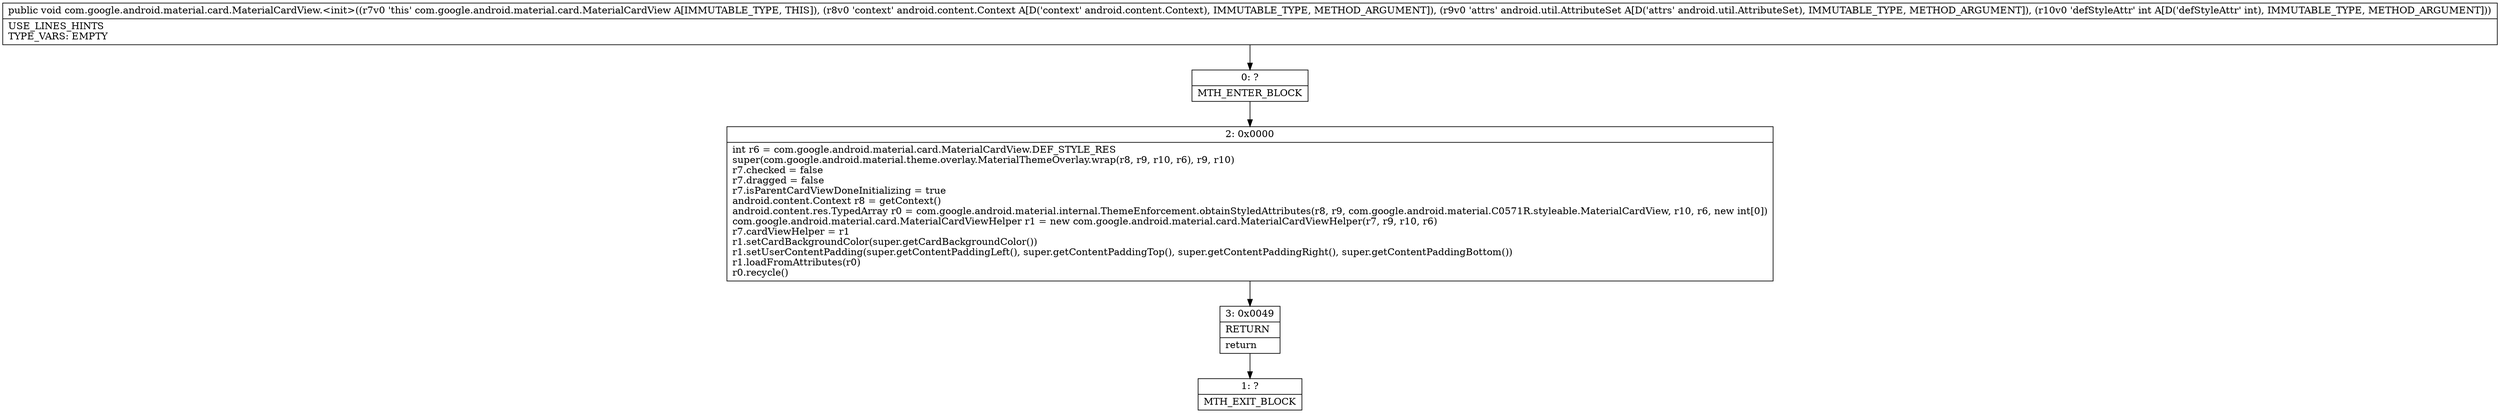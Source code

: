 digraph "CFG forcom.google.android.material.card.MaterialCardView.\<init\>(Landroid\/content\/Context;Landroid\/util\/AttributeSet;I)V" {
Node_0 [shape=record,label="{0\:\ ?|MTH_ENTER_BLOCK\l}"];
Node_2 [shape=record,label="{2\:\ 0x0000|int r6 = com.google.android.material.card.MaterialCardView.DEF_STYLE_RES\lsuper(com.google.android.material.theme.overlay.MaterialThemeOverlay.wrap(r8, r9, r10, r6), r9, r10)\lr7.checked = false\lr7.dragged = false\lr7.isParentCardViewDoneInitializing = true\landroid.content.Context r8 = getContext()\landroid.content.res.TypedArray r0 = com.google.android.material.internal.ThemeEnforcement.obtainStyledAttributes(r8, r9, com.google.android.material.C0571R.styleable.MaterialCardView, r10, r6, new int[0])\lcom.google.android.material.card.MaterialCardViewHelper r1 = new com.google.android.material.card.MaterialCardViewHelper(r7, r9, r10, r6)\lr7.cardViewHelper = r1\lr1.setCardBackgroundColor(super.getCardBackgroundColor())\lr1.setUserContentPadding(super.getContentPaddingLeft(), super.getContentPaddingTop(), super.getContentPaddingRight(), super.getContentPaddingBottom())\lr1.loadFromAttributes(r0)\lr0.recycle()\l}"];
Node_3 [shape=record,label="{3\:\ 0x0049|RETURN\l|return\l}"];
Node_1 [shape=record,label="{1\:\ ?|MTH_EXIT_BLOCK\l}"];
MethodNode[shape=record,label="{public void com.google.android.material.card.MaterialCardView.\<init\>((r7v0 'this' com.google.android.material.card.MaterialCardView A[IMMUTABLE_TYPE, THIS]), (r8v0 'context' android.content.Context A[D('context' android.content.Context), IMMUTABLE_TYPE, METHOD_ARGUMENT]), (r9v0 'attrs' android.util.AttributeSet A[D('attrs' android.util.AttributeSet), IMMUTABLE_TYPE, METHOD_ARGUMENT]), (r10v0 'defStyleAttr' int A[D('defStyleAttr' int), IMMUTABLE_TYPE, METHOD_ARGUMENT]))  | USE_LINES_HINTS\lTYPE_VARS: EMPTY\l}"];
MethodNode -> Node_0;Node_0 -> Node_2;
Node_2 -> Node_3;
Node_3 -> Node_1;
}

